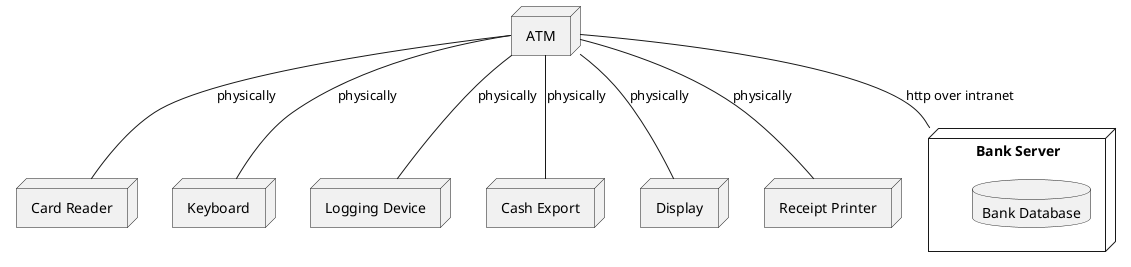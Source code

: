 @startuml deployment
node ATM
node "Card Reader" as CR
node "Keyboard" as K
node "Logging Device" as LD
node "Cash Export" as CE
node "Display" as D
node "Receipt Printer" as RP
node "Bank Server" as BS{
    database "Bank Database"
}
ATM -- BS : "http over intranet"
ATM -- CR : "physically"
ATM -- K : "physically"
ATM -- LD : "physically"
ATM -- CE : "physically"
ATM -- D : "physically"
ATM -- RP : "physically"
@enduml